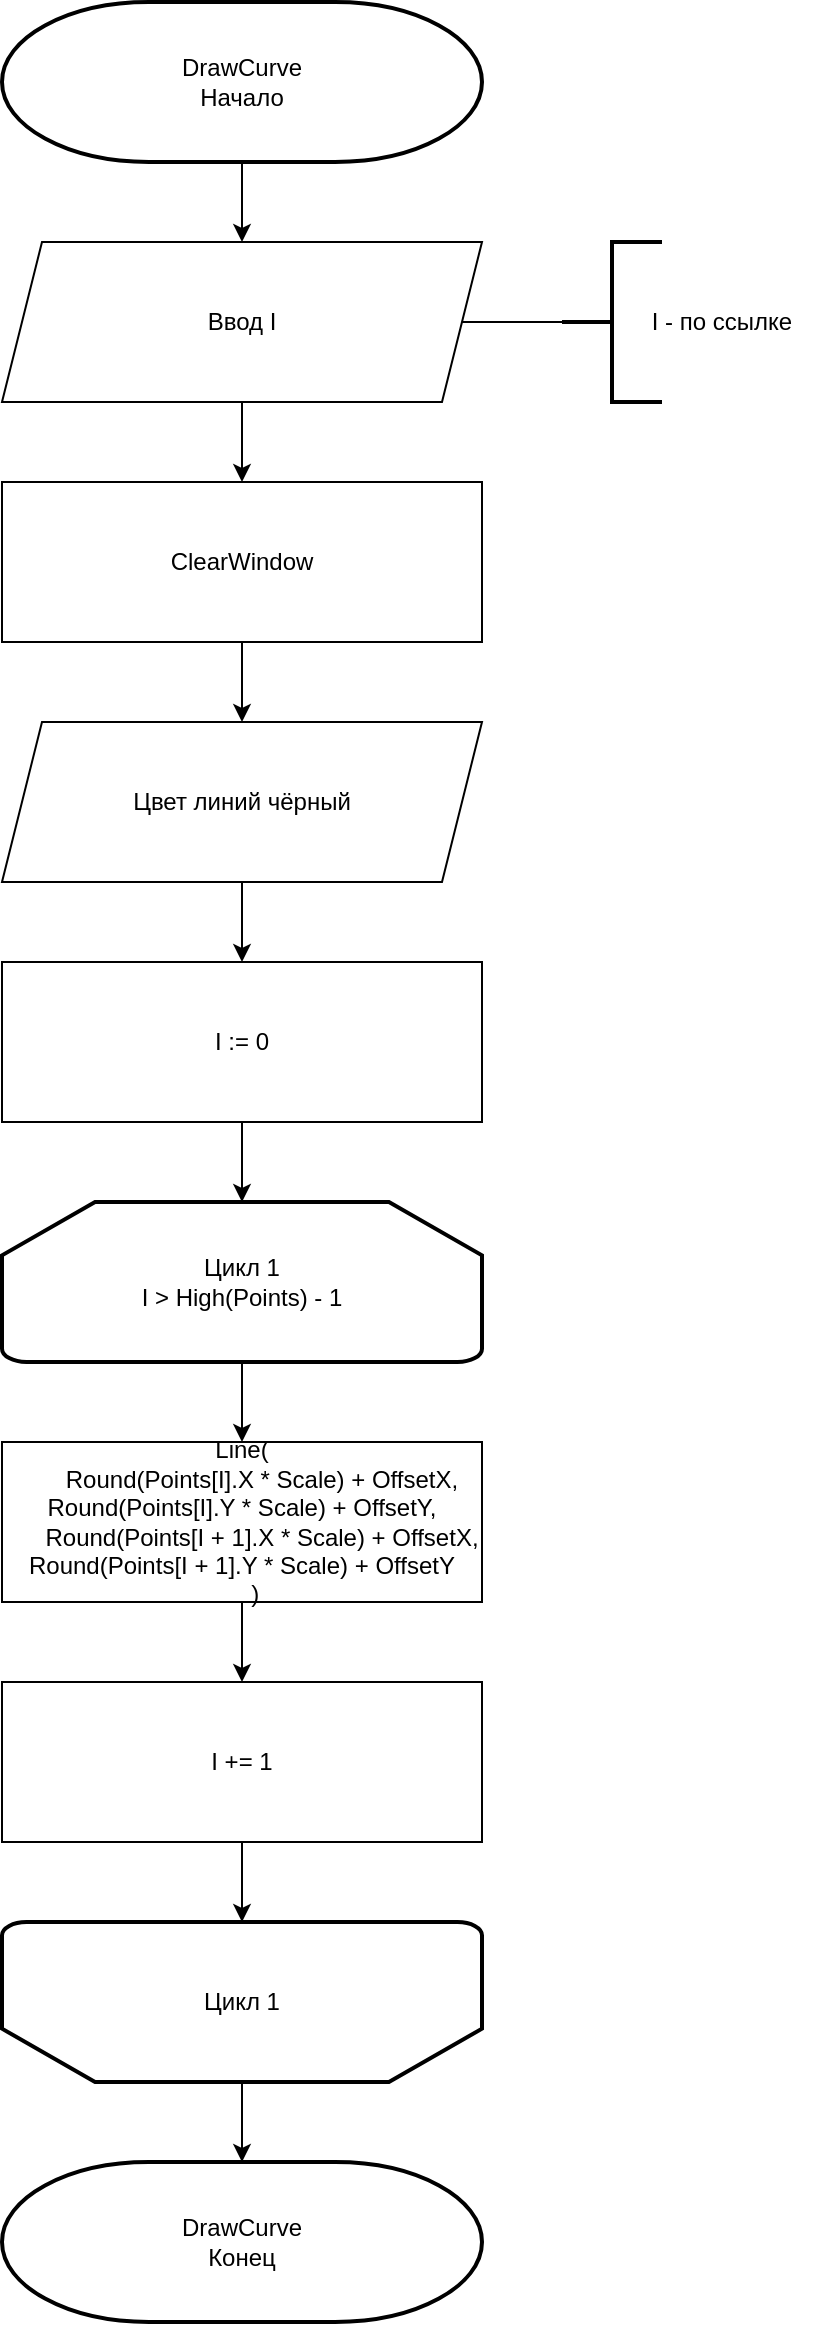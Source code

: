 <mxfile version="26.0.8">
  <diagram id="C5RBs43oDa-KdzZeNtuy" name="Page-1">
    <mxGraphModel dx="664" dy="2062" grid="1" gridSize="10" guides="1" tooltips="1" connect="1" arrows="1" fold="1" page="1" pageScale="1" pageWidth="827" pageHeight="1169" math="0" shadow="0">
      <root>
        <mxCell id="WIyWlLk6GJQsqaUBKTNV-0" />
        <mxCell id="WIyWlLk6GJQsqaUBKTNV-1" parent="WIyWlLk6GJQsqaUBKTNV-0" />
        <mxCell id="8BDvR5Y5VlUWUHo6BM-c-23" value="" style="edgeStyle=orthogonalEdgeStyle;rounded=0;orthogonalLoop=1;jettySize=auto;html=1;" edge="1" parent="WIyWlLk6GJQsqaUBKTNV-1" source="8BDvR5Y5VlUWUHo6BM-c-0" target="8BDvR5Y5VlUWUHo6BM-c-19">
          <mxGeometry relative="1" as="geometry" />
        </mxCell>
        <mxCell id="8BDvR5Y5VlUWUHo6BM-c-0" value="DrawCurve&lt;div&gt;Начало&lt;/div&gt;" style="strokeWidth=2;html=1;shape=mxgraph.flowchart.terminator;whiteSpace=wrap;" vertex="1" parent="WIyWlLk6GJQsqaUBKTNV-1">
          <mxGeometry x="200" y="-80" width="240" height="80" as="geometry" />
        </mxCell>
        <mxCell id="8BDvR5Y5VlUWUHo6BM-c-5" value="" style="edgeStyle=orthogonalEdgeStyle;rounded=0;orthogonalLoop=1;jettySize=auto;html=1;" edge="1" parent="WIyWlLk6GJQsqaUBKTNV-1" source="8BDvR5Y5VlUWUHo6BM-c-2" target="8BDvR5Y5VlUWUHo6BM-c-3">
          <mxGeometry relative="1" as="geometry" />
        </mxCell>
        <mxCell id="8BDvR5Y5VlUWUHo6BM-c-2" value="ClearWindow" style="rounded=0;whiteSpace=wrap;html=1;" vertex="1" parent="WIyWlLk6GJQsqaUBKTNV-1">
          <mxGeometry x="200" y="160" width="240" height="80" as="geometry" />
        </mxCell>
        <mxCell id="8BDvR5Y5VlUWUHo6BM-c-9" value="" style="edgeStyle=orthogonalEdgeStyle;rounded=0;orthogonalLoop=1;jettySize=auto;html=1;" edge="1" parent="WIyWlLk6GJQsqaUBKTNV-1" source="8BDvR5Y5VlUWUHo6BM-c-3" target="8BDvR5Y5VlUWUHo6BM-c-8">
          <mxGeometry relative="1" as="geometry" />
        </mxCell>
        <mxCell id="8BDvR5Y5VlUWUHo6BM-c-3" value="Цвет линий чёрный" style="shape=parallelogram;perimeter=parallelogramPerimeter;whiteSpace=wrap;html=1;fixedSize=1;" vertex="1" parent="WIyWlLk6GJQsqaUBKTNV-1">
          <mxGeometry x="200" y="280" width="240" height="80" as="geometry" />
        </mxCell>
        <mxCell id="8BDvR5Y5VlUWUHo6BM-c-12" value="" style="edgeStyle=orthogonalEdgeStyle;rounded=0;orthogonalLoop=1;jettySize=auto;html=1;" edge="1" parent="WIyWlLk6GJQsqaUBKTNV-1" source="8BDvR5Y5VlUWUHo6BM-c-6" target="8BDvR5Y5VlUWUHo6BM-c-11">
          <mxGeometry relative="1" as="geometry" />
        </mxCell>
        <mxCell id="8BDvR5Y5VlUWUHo6BM-c-6" value="&lt;div&gt;Цикл 1&lt;/div&gt;I &amp;gt;&amp;nbsp;High(Points) - 1" style="strokeWidth=2;html=1;shape=mxgraph.flowchart.loop_limit;whiteSpace=wrap;" vertex="1" parent="WIyWlLk6GJQsqaUBKTNV-1">
          <mxGeometry x="200" y="520" width="240" height="80" as="geometry" />
        </mxCell>
        <mxCell id="8BDvR5Y5VlUWUHo6BM-c-10" value="" style="edgeStyle=orthogonalEdgeStyle;rounded=0;orthogonalLoop=1;jettySize=auto;html=1;" edge="1" parent="WIyWlLk6GJQsqaUBKTNV-1" source="8BDvR5Y5VlUWUHo6BM-c-8" target="8BDvR5Y5VlUWUHo6BM-c-6">
          <mxGeometry relative="1" as="geometry" />
        </mxCell>
        <mxCell id="8BDvR5Y5VlUWUHo6BM-c-8" value="I := 0" style="rounded=0;whiteSpace=wrap;html=1;" vertex="1" parent="WIyWlLk6GJQsqaUBKTNV-1">
          <mxGeometry x="200" y="400" width="240" height="80" as="geometry" />
        </mxCell>
        <mxCell id="8BDvR5Y5VlUWUHo6BM-c-14" value="" style="edgeStyle=orthogonalEdgeStyle;rounded=0;orthogonalLoop=1;jettySize=auto;html=1;" edge="1" parent="WIyWlLk6GJQsqaUBKTNV-1" source="8BDvR5Y5VlUWUHo6BM-c-11" target="8BDvR5Y5VlUWUHo6BM-c-13">
          <mxGeometry relative="1" as="geometry" />
        </mxCell>
        <mxCell id="8BDvR5Y5VlUWUHo6BM-c-11" value="&lt;div&gt;Line(&lt;/div&gt;&lt;div&gt;&amp;nbsp; &amp;nbsp; &amp;nbsp; Round(Points[I].X * Scale) + OffsetX, Round(Points[I].Y * Scale) + OffsetY,&lt;/div&gt;&lt;div&gt;&amp;nbsp; &amp;nbsp; &amp;nbsp; Round(Points[I + 1].X * Scale) + OffsetX, Round(Points[I + 1].Y * Scale) + OffsetY&lt;/div&gt;&lt;div&gt;&amp;nbsp; &amp;nbsp; )&lt;/div&gt;" style="rounded=0;whiteSpace=wrap;html=1;" vertex="1" parent="WIyWlLk6GJQsqaUBKTNV-1">
          <mxGeometry x="200" y="640" width="240" height="80" as="geometry" />
        </mxCell>
        <mxCell id="8BDvR5Y5VlUWUHo6BM-c-16" value="" style="edgeStyle=orthogonalEdgeStyle;rounded=0;orthogonalLoop=1;jettySize=auto;html=1;" edge="1" parent="WIyWlLk6GJQsqaUBKTNV-1" source="8BDvR5Y5VlUWUHo6BM-c-13" target="8BDvR5Y5VlUWUHo6BM-c-15">
          <mxGeometry relative="1" as="geometry" />
        </mxCell>
        <mxCell id="8BDvR5Y5VlUWUHo6BM-c-13" value="I += 1" style="rounded=0;whiteSpace=wrap;html=1;" vertex="1" parent="WIyWlLk6GJQsqaUBKTNV-1">
          <mxGeometry x="200" y="760" width="240" height="80" as="geometry" />
        </mxCell>
        <mxCell id="8BDvR5Y5VlUWUHo6BM-c-18" value="" style="edgeStyle=orthogonalEdgeStyle;rounded=0;orthogonalLoop=1;jettySize=auto;html=1;" edge="1" parent="WIyWlLk6GJQsqaUBKTNV-1" source="8BDvR5Y5VlUWUHo6BM-c-15" target="8BDvR5Y5VlUWUHo6BM-c-17">
          <mxGeometry relative="1" as="geometry" />
        </mxCell>
        <mxCell id="8BDvR5Y5VlUWUHo6BM-c-15" value="&lt;div&gt;Цикл 1&lt;/div&gt;" style="strokeWidth=2;html=1;shape=mxgraph.flowchart.loop_limit;whiteSpace=wrap;direction=west;" vertex="1" parent="WIyWlLk6GJQsqaUBKTNV-1">
          <mxGeometry x="200" y="880" width="240" height="80" as="geometry" />
        </mxCell>
        <mxCell id="8BDvR5Y5VlUWUHo6BM-c-17" value="DrawCurve&lt;div&gt;Конец&lt;/div&gt;" style="strokeWidth=2;html=1;shape=mxgraph.flowchart.terminator;whiteSpace=wrap;" vertex="1" parent="WIyWlLk6GJQsqaUBKTNV-1">
          <mxGeometry x="200" y="1000" width="240" height="80" as="geometry" />
        </mxCell>
        <mxCell id="8BDvR5Y5VlUWUHo6BM-c-24" value="" style="edgeStyle=orthogonalEdgeStyle;rounded=0;orthogonalLoop=1;jettySize=auto;html=1;" edge="1" parent="WIyWlLk6GJQsqaUBKTNV-1" source="8BDvR5Y5VlUWUHo6BM-c-19" target="8BDvR5Y5VlUWUHo6BM-c-2">
          <mxGeometry relative="1" as="geometry" />
        </mxCell>
        <mxCell id="8BDvR5Y5VlUWUHo6BM-c-19" value="Ввод I" style="shape=parallelogram;perimeter=parallelogramPerimeter;whiteSpace=wrap;html=1;fixedSize=1;" vertex="1" parent="WIyWlLk6GJQsqaUBKTNV-1">
          <mxGeometry x="200" y="40" width="240" height="80" as="geometry" />
        </mxCell>
        <mxCell id="8BDvR5Y5VlUWUHo6BM-c-20" value="" style="strokeWidth=2;html=1;shape=mxgraph.flowchart.annotation_2;align=left;labelPosition=right;pointerEvents=1;" vertex="1" parent="WIyWlLk6GJQsqaUBKTNV-1">
          <mxGeometry x="480" y="40" width="50" height="80" as="geometry" />
        </mxCell>
        <mxCell id="8BDvR5Y5VlUWUHo6BM-c-21" value="" style="endArrow=none;html=1;rounded=0;exitX=1;exitY=0.5;exitDx=0;exitDy=0;entryX=0;entryY=0.5;entryDx=0;entryDy=0;entryPerimeter=0;" edge="1" parent="WIyWlLk6GJQsqaUBKTNV-1" source="8BDvR5Y5VlUWUHo6BM-c-19" target="8BDvR5Y5VlUWUHo6BM-c-20">
          <mxGeometry width="50" height="50" relative="1" as="geometry">
            <mxPoint x="320" y="400" as="sourcePoint" />
            <mxPoint x="370" y="350" as="targetPoint" />
          </mxGeometry>
        </mxCell>
        <mxCell id="8BDvR5Y5VlUWUHo6BM-c-22" value="I - по ссылке" style="text;html=1;align=center;verticalAlign=middle;whiteSpace=wrap;rounded=0;" vertex="1" parent="WIyWlLk6GJQsqaUBKTNV-1">
          <mxGeometry x="510" y="65" width="100" height="30" as="geometry" />
        </mxCell>
      </root>
    </mxGraphModel>
  </diagram>
</mxfile>
